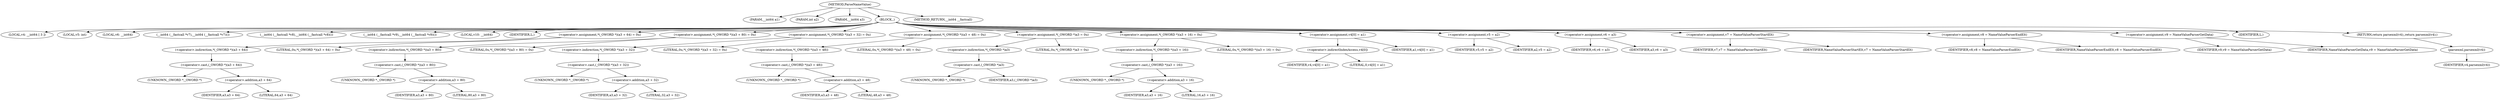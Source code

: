 digraph ParseNameValue {  
"1000108" [label = "(METHOD,ParseNameValue)" ]
"1000109" [label = "(PARAM,__int64 a1)" ]
"1000110" [label = "(PARAM,int a2)" ]
"1000111" [label = "(PARAM,__int64 a3)" ]
"1000112" [label = "(BLOCK,,)" ]
"1000113" [label = "(LOCAL,v4: __int64 [ 3 ])" ]
"1000114" [label = "(LOCAL,v5: int)" ]
"1000115" [label = "(LOCAL,v6: __int64)" ]
"1000116" [label = "(__int64 (__fastcall *v7),__int64 (__fastcall *v7)())" ]
"1000117" [label = "(__int64 (__fastcall *v8),__int64 (__fastcall *v8)())" ]
"1000118" [label = "(__int64 (__fastcall *v9),__int64 (__fastcall *v9)())" ]
"1000119" [label = "(LOCAL,v10: __int64)" ]
"1000120" [label = "(IDENTIFIER,L,)" ]
"1000121" [label = "(<operator>.assignment,*(_OWORD *)(a3 + 64) = 0u)" ]
"1000122" [label = "(<operator>.indirection,*(_OWORD *)(a3 + 64))" ]
"1000123" [label = "(<operator>.cast,(_OWORD *)(a3 + 64))" ]
"1000124" [label = "(UNKNOWN,_OWORD *,_OWORD *)" ]
"1000125" [label = "(<operator>.addition,a3 + 64)" ]
"1000126" [label = "(IDENTIFIER,a3,a3 + 64)" ]
"1000127" [label = "(LITERAL,64,a3 + 64)" ]
"1000128" [label = "(LITERAL,0u,*(_OWORD *)(a3 + 64) = 0u)" ]
"1000129" [label = "(<operator>.assignment,*(_OWORD *)(a3 + 80) = 0u)" ]
"1000130" [label = "(<operator>.indirection,*(_OWORD *)(a3 + 80))" ]
"1000131" [label = "(<operator>.cast,(_OWORD *)(a3 + 80))" ]
"1000132" [label = "(UNKNOWN,_OWORD *,_OWORD *)" ]
"1000133" [label = "(<operator>.addition,a3 + 80)" ]
"1000134" [label = "(IDENTIFIER,a3,a3 + 80)" ]
"1000135" [label = "(LITERAL,80,a3 + 80)" ]
"1000136" [label = "(LITERAL,0u,*(_OWORD *)(a3 + 80) = 0u)" ]
"1000137" [label = "(<operator>.assignment,*(_OWORD *)(a3 + 32) = 0u)" ]
"1000138" [label = "(<operator>.indirection,*(_OWORD *)(a3 + 32))" ]
"1000139" [label = "(<operator>.cast,(_OWORD *)(a3 + 32))" ]
"1000140" [label = "(UNKNOWN,_OWORD *,_OWORD *)" ]
"1000141" [label = "(<operator>.addition,a3 + 32)" ]
"1000142" [label = "(IDENTIFIER,a3,a3 + 32)" ]
"1000143" [label = "(LITERAL,32,a3 + 32)" ]
"1000144" [label = "(LITERAL,0u,*(_OWORD *)(a3 + 32) = 0u)" ]
"1000145" [label = "(<operator>.assignment,*(_OWORD *)(a3 + 48) = 0u)" ]
"1000146" [label = "(<operator>.indirection,*(_OWORD *)(a3 + 48))" ]
"1000147" [label = "(<operator>.cast,(_OWORD *)(a3 + 48))" ]
"1000148" [label = "(UNKNOWN,_OWORD *,_OWORD *)" ]
"1000149" [label = "(<operator>.addition,a3 + 48)" ]
"1000150" [label = "(IDENTIFIER,a3,a3 + 48)" ]
"1000151" [label = "(LITERAL,48,a3 + 48)" ]
"1000152" [label = "(LITERAL,0u,*(_OWORD *)(a3 + 48) = 0u)" ]
"1000153" [label = "(<operator>.assignment,*(_OWORD *)a3 = 0u)" ]
"1000154" [label = "(<operator>.indirection,*(_OWORD *)a3)" ]
"1000155" [label = "(<operator>.cast,(_OWORD *)a3)" ]
"1000156" [label = "(UNKNOWN,_OWORD *,_OWORD *)" ]
"1000157" [label = "(IDENTIFIER,a3,(_OWORD *)a3)" ]
"1000158" [label = "(LITERAL,0u,*(_OWORD *)a3 = 0u)" ]
"1000159" [label = "(<operator>.assignment,*(_OWORD *)(a3 + 16) = 0u)" ]
"1000160" [label = "(<operator>.indirection,*(_OWORD *)(a3 + 16))" ]
"1000161" [label = "(<operator>.cast,(_OWORD *)(a3 + 16))" ]
"1000162" [label = "(UNKNOWN,_OWORD *,_OWORD *)" ]
"1000163" [label = "(<operator>.addition,a3 + 16)" ]
"1000164" [label = "(IDENTIFIER,a3,a3 + 16)" ]
"1000165" [label = "(LITERAL,16,a3 + 16)" ]
"1000166" [label = "(LITERAL,0u,*(_OWORD *)(a3 + 16) = 0u)" ]
"1000167" [label = "(<operator>.assignment,v4[0] = a1)" ]
"1000168" [label = "(<operator>.indirectIndexAccess,v4[0])" ]
"1000169" [label = "(IDENTIFIER,v4,v4[0] = a1)" ]
"1000170" [label = "(LITERAL,0,v4[0] = a1)" ]
"1000171" [label = "(IDENTIFIER,a1,v4[0] = a1)" ]
"1000172" [label = "(<operator>.assignment,v5 = a2)" ]
"1000173" [label = "(IDENTIFIER,v5,v5 = a2)" ]
"1000174" [label = "(IDENTIFIER,a2,v5 = a2)" ]
"1000175" [label = "(<operator>.assignment,v6 = a3)" ]
"1000176" [label = "(IDENTIFIER,v6,v6 = a3)" ]
"1000177" [label = "(IDENTIFIER,a3,v6 = a3)" ]
"1000178" [label = "(<operator>.assignment,v7 = NameValueParserStartElt)" ]
"1000179" [label = "(IDENTIFIER,v7,v7 = NameValueParserStartElt)" ]
"1000180" [label = "(IDENTIFIER,NameValueParserStartElt,v7 = NameValueParserStartElt)" ]
"1000181" [label = "(<operator>.assignment,v8 = NameValueParserEndElt)" ]
"1000182" [label = "(IDENTIFIER,v8,v8 = NameValueParserEndElt)" ]
"1000183" [label = "(IDENTIFIER,NameValueParserEndElt,v8 = NameValueParserEndElt)" ]
"1000184" [label = "(<operator>.assignment,v9 = NameValueParserGetData)" ]
"1000185" [label = "(IDENTIFIER,v9,v9 = NameValueParserGetData)" ]
"1000186" [label = "(IDENTIFIER,NameValueParserGetData,v9 = NameValueParserGetData)" ]
"1000187" [label = "(IDENTIFIER,L,)" ]
"1000188" [label = "(RETURN,return parsexml(v4);,return parsexml(v4);)" ]
"1000189" [label = "(parsexml,parsexml(v4))" ]
"1000190" [label = "(IDENTIFIER,v4,parsexml(v4))" ]
"1000191" [label = "(METHOD_RETURN,__int64 __fastcall)" ]
  "1000108" -> "1000109" 
  "1000108" -> "1000110" 
  "1000108" -> "1000111" 
  "1000108" -> "1000112" 
  "1000108" -> "1000191" 
  "1000112" -> "1000113" 
  "1000112" -> "1000114" 
  "1000112" -> "1000115" 
  "1000112" -> "1000116" 
  "1000112" -> "1000117" 
  "1000112" -> "1000118" 
  "1000112" -> "1000119" 
  "1000112" -> "1000120" 
  "1000112" -> "1000121" 
  "1000112" -> "1000129" 
  "1000112" -> "1000137" 
  "1000112" -> "1000145" 
  "1000112" -> "1000153" 
  "1000112" -> "1000159" 
  "1000112" -> "1000167" 
  "1000112" -> "1000172" 
  "1000112" -> "1000175" 
  "1000112" -> "1000178" 
  "1000112" -> "1000181" 
  "1000112" -> "1000184" 
  "1000112" -> "1000187" 
  "1000112" -> "1000188" 
  "1000121" -> "1000122" 
  "1000121" -> "1000128" 
  "1000122" -> "1000123" 
  "1000123" -> "1000124" 
  "1000123" -> "1000125" 
  "1000125" -> "1000126" 
  "1000125" -> "1000127" 
  "1000129" -> "1000130" 
  "1000129" -> "1000136" 
  "1000130" -> "1000131" 
  "1000131" -> "1000132" 
  "1000131" -> "1000133" 
  "1000133" -> "1000134" 
  "1000133" -> "1000135" 
  "1000137" -> "1000138" 
  "1000137" -> "1000144" 
  "1000138" -> "1000139" 
  "1000139" -> "1000140" 
  "1000139" -> "1000141" 
  "1000141" -> "1000142" 
  "1000141" -> "1000143" 
  "1000145" -> "1000146" 
  "1000145" -> "1000152" 
  "1000146" -> "1000147" 
  "1000147" -> "1000148" 
  "1000147" -> "1000149" 
  "1000149" -> "1000150" 
  "1000149" -> "1000151" 
  "1000153" -> "1000154" 
  "1000153" -> "1000158" 
  "1000154" -> "1000155" 
  "1000155" -> "1000156" 
  "1000155" -> "1000157" 
  "1000159" -> "1000160" 
  "1000159" -> "1000166" 
  "1000160" -> "1000161" 
  "1000161" -> "1000162" 
  "1000161" -> "1000163" 
  "1000163" -> "1000164" 
  "1000163" -> "1000165" 
  "1000167" -> "1000168" 
  "1000167" -> "1000171" 
  "1000168" -> "1000169" 
  "1000168" -> "1000170" 
  "1000172" -> "1000173" 
  "1000172" -> "1000174" 
  "1000175" -> "1000176" 
  "1000175" -> "1000177" 
  "1000178" -> "1000179" 
  "1000178" -> "1000180" 
  "1000181" -> "1000182" 
  "1000181" -> "1000183" 
  "1000184" -> "1000185" 
  "1000184" -> "1000186" 
  "1000188" -> "1000189" 
  "1000189" -> "1000190" 
}
